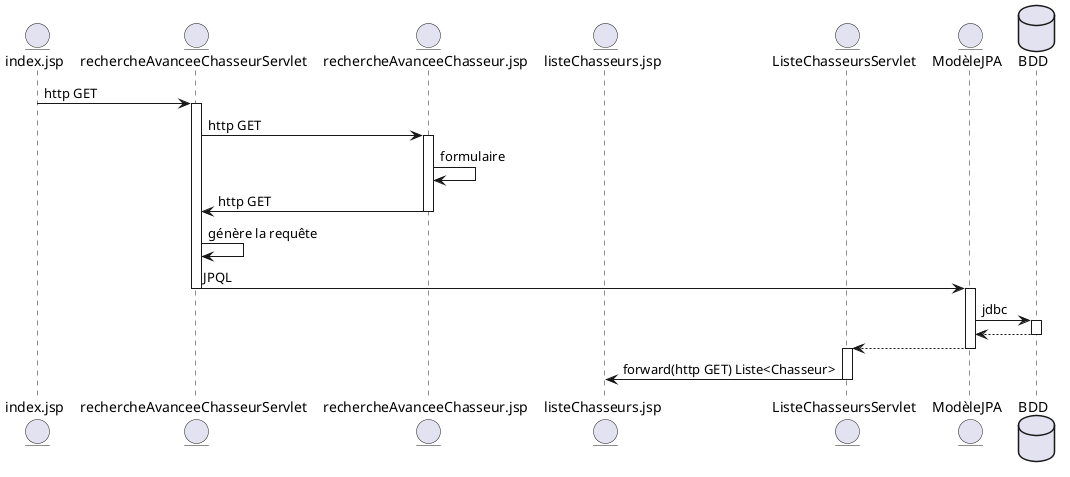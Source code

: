 @startuml RechercheAvanceeChasseur
entity index.jsp
entity rechercheAvanceeChasseurServlet as RACS
entity rechercheAvanceeChasseur.jsp as rap
entity listeChasseurs.jsp
entity ListeChasseursServlet as LPS
entity ModèleJPA
database BDD

  index.jsp -> RACS: http GET
  activate RACS
  RACS -> rap: http GET
  activate rap
  rap -> rap: formulaire
  rap -> RACS: http GET
  deactivate rap
  RACS -> RACS: génère la requête
  RACS -> ModèleJPA: JPQL
  deactivate RACS
  activate ModèleJPA
  ModèleJPA -> BDD: jdbc
  activate BDD
  BDD --> ModèleJPA
  deactivate BDD
  ModèleJPA --> LPS
  deactivate ModèleJPA
  activate LPS
  LPS -> listeChasseurs.jsp: forward(http GET) Liste<Chasseur>
  deactivate LPS
@enduml